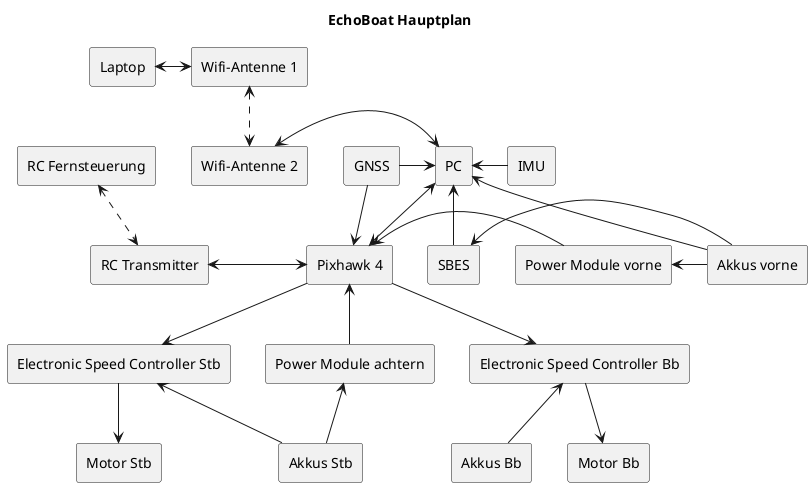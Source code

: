 @startuml
title "EchoBoat Hauptplan"
skinparam componentStyle rectangle

component "Pixhawk 4" as PH
component "PC"
component "SBES"
component "GNSS"
component "IMU"
component "Power Module achtern" as PMaft
component "Power Module vorne" as PMbow
component "Akkus Bb"
component "Akkus Stb"
component "Akkus vorne"
component "Electronic Speed Controller Bb" as ESCBb
component "Electronic Speed Controller Stb" as ESCStb
component "Motor Bb"
component "Motor Stb"
component "RC Transmitter" as RCtrans

component "RC Fernsteuerung" as RC
component "Laptop"
component "Wifi-Antenne 1" as Wifi1
component "Wifi-Antenne 2" as Wifi2

RCtrans <-right-> PH
RC <..> RCtrans

[Laptop] <-> Wifi1
Wifi1 <..> Wifi2
Wifi2 <-> PC

PH <-right- PMbow
PH <-down- PMaft
PMaft <- [Akkus Stb]
PMbow <- [Akkus vorne]


PH <-up-> [PC]

[SBES] -left-> [PC]
[SBES] <- [Akkus vorne]
[PC] <- [Akkus vorne]

[PC] <- IMU

PH <-up- [GNSS]
[GNSS] -> [PC]

PH -down-> ESCBb
PH -down-> ESCStb

ESCBb <-down- [Akkus Bb]
ESCStb <-down- [Akkus Stb]

[Motor Bb] <-up- ESCBb
[Motor Stb] <-up- ESCStb

@enduml
